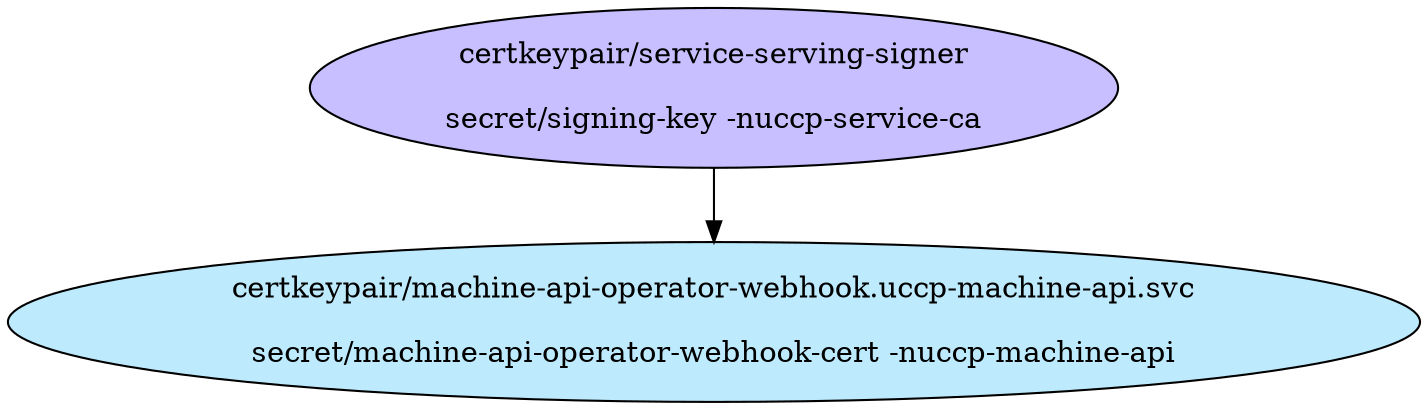 digraph "Local Certificate" {
  // Node definitions.
  1 [
    label="certkeypair/service-serving-signer\n\nsecret/signing-key -nuccp-service-ca\n"
    style=filled
    fillcolor="#c7bfff"
  ];
  27 [
    label="certkeypair/machine-api-operator-webhook.uccp-machine-api.svc\n\nsecret/machine-api-operator-webhook-cert -nuccp-machine-api\n"
    style=filled
    fillcolor="#bdebfd"
  ];

  // Edge definitions.
  1 -> 27;
}